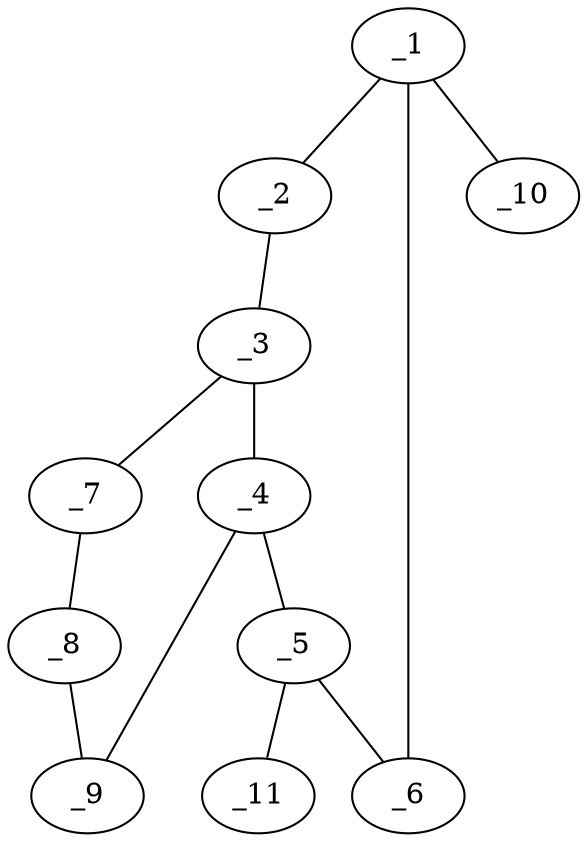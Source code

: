 graph molid674553 {
	_1	 [charge=0,
		chem=1,
		symbol="C  ",
		x="2.866",
		y="-1"];
	_2	 [charge=0,
		chem=4,
		symbol="N  ",
		x="3.7321",
		y="-1.5"];
	_1 -- _2	 [valence=1];
	_6	 [charge=0,
		chem=4,
		symbol="N  ",
		x="2.866",
		y=0];
	_1 -- _6	 [valence=2];
	_10	 [charge=0,
		chem=5,
		symbol="S  ",
		x=2,
		y="-1.5"];
	_1 -- _10	 [valence=1];
	_3	 [charge=0,
		chem=1,
		symbol="C  ",
		x="4.5981",
		y="-1"];
	_2 -- _3	 [valence=2];
	_4	 [charge=0,
		chem=1,
		symbol="C  ",
		x="4.5981",
		y=0];
	_3 -- _4	 [valence=1];
	_7	 [charge=0,
		chem=5,
		symbol="S  ",
		x="5.5491",
		y="-1.309"];
	_3 -- _7	 [valence=1];
	_5	 [charge=0,
		chem=1,
		symbol="C  ",
		x="3.732",
		y="0.5"];
	_4 -- _5	 [valence=2];
	_9	 [charge=0,
		chem=4,
		symbol="N  ",
		x="5.5491",
		y="0.309"];
	_4 -- _9	 [valence=1];
	_5 -- _6	 [valence=1];
	_11	 [charge=0,
		chem=4,
		symbol="N  ",
		x="3.732",
		y="1.5"];
	_5 -- _11	 [valence=1];
	_8	 [charge=0,
		chem=4,
		symbol="N  ",
		x="6.1369",
		y="-0.5"];
	_7 -- _8	 [valence=1];
	_8 -- _9	 [valence=2];
}
